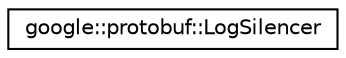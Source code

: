 digraph "类继承关系图"
{
 // LATEX_PDF_SIZE
  edge [fontname="Helvetica",fontsize="10",labelfontname="Helvetica",labelfontsize="10"];
  node [fontname="Helvetica",fontsize="10",shape=record];
  rankdir="LR";
  Node0 [label="google::protobuf::LogSilencer",height=0.2,width=0.4,color="black", fillcolor="white", style="filled",URL="$classgoogle_1_1protobuf_1_1LogSilencer.html",tooltip=" "];
}

